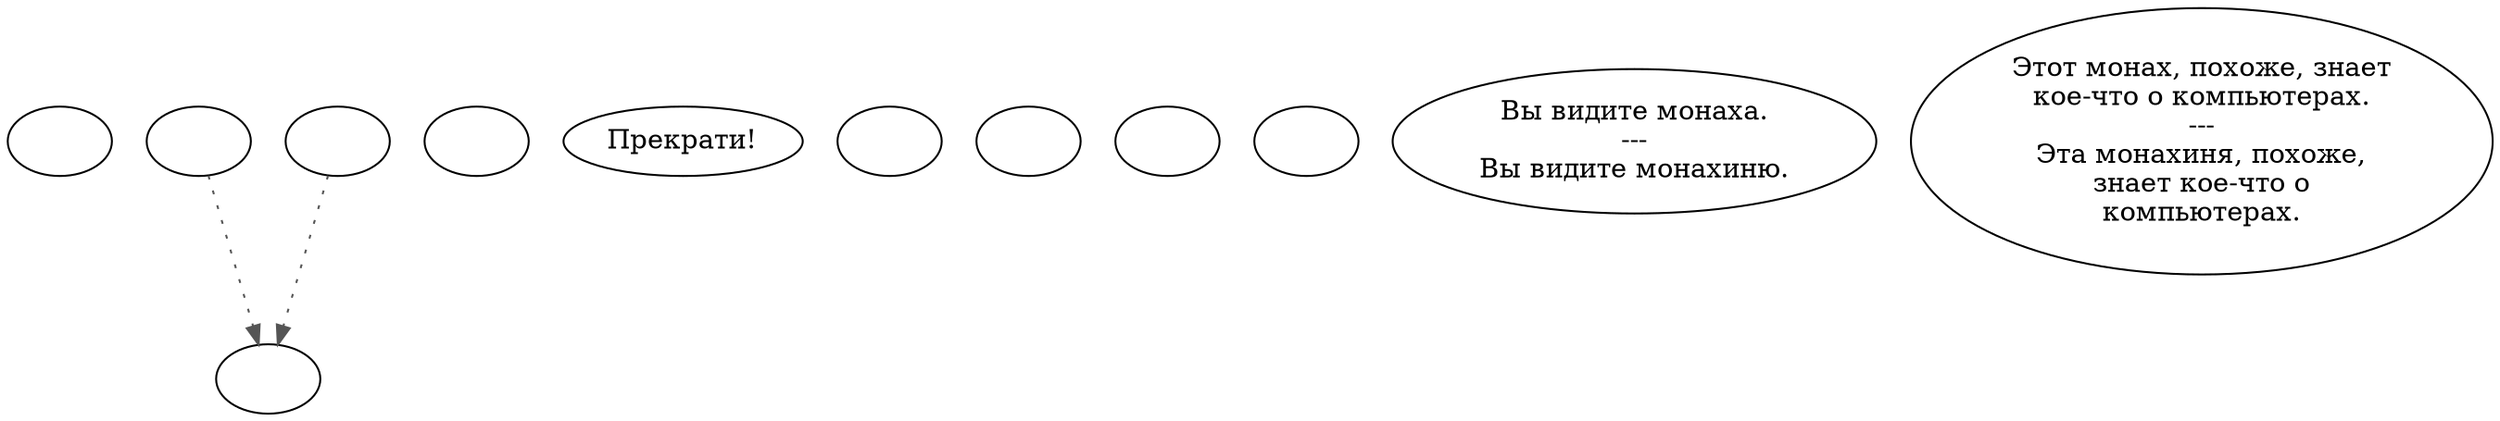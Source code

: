 digraph amonk3 {
  "start" [style=filled       fillcolor="#FFFFFF"       color="#000000"]
  "start" [label=""]
  "timed_event_p_proc" [style=filled       fillcolor="#FFFFFF"       color="#000000"]
  "timed_event_p_proc" -> "Node001" [style=dotted color="#555555"]
  "timed_event_p_proc" [label=""]
  "talk_p_proc" [style=filled       fillcolor="#FFFFFF"       color="#000000"]
  "talk_p_proc" -> "Node001" [style=dotted color="#555555"]
  "talk_p_proc" [label=""]
  "destroy_p_proc" [style=filled       fillcolor="#FFFFFF"       color="#000000"]
  "destroy_p_proc" [label=""]
  "pickup_p_proc" [style=filled       fillcolor="#FFFFFF"       color="#000000"]
  "pickup_p_proc" [label="Прекрати!"]
  "Node001" [style=filled       fillcolor="#FFFFFF"       color="#000000"]
  "Node001" [label=""]
  "push_p_proc" [style=filled       fillcolor="#FFFFFF"       color="#000000"]
  "push_p_proc" [label=""]
  "critter_p_proc" [style=filled       fillcolor="#FFFFFF"       color="#000000"]
  "critter_p_proc" [label=""]
  "damage_p_proc" [style=filled       fillcolor="#FFFFFF"       color="#000000"]
  "damage_p_proc" [label=""]
  "map_enter_p_proc" [style=filled       fillcolor="#FFFFFF"       color="#000000"]
  "map_enter_p_proc" [label=""]
  "look_at_p_proc" [style=filled       fillcolor="#FFFFFF"       color="#000000"]
  "look_at_p_proc" [label="Вы видите монаха.\n---\nВы видите монахиню."]
  "description_p_proc" [style=filled       fillcolor="#FFFFFF"       color="#000000"]
  "description_p_proc" [label="Этот монах, похоже, знает\nкое-что о компьютерах.\n---\nЭта монахиня, похоже,\nзнает кое-что о\nкомпьютерах."]
}